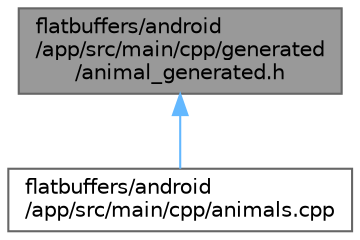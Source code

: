digraph "flatbuffers/android/app/src/main/cpp/generated/animal_generated.h"
{
 // LATEX_PDF_SIZE
  bgcolor="transparent";
  edge [fontname=Helvetica,fontsize=10,labelfontname=Helvetica,labelfontsize=10];
  node [fontname=Helvetica,fontsize=10,shape=box,height=0.2,width=0.4];
  Node1 [id="Node000001",label="flatbuffers/android\l/app/src/main/cpp/generated\l/animal_generated.h",height=0.2,width=0.4,color="gray40", fillcolor="grey60", style="filled", fontcolor="black",tooltip=" "];
  Node1 -> Node2 [id="edge2_Node000001_Node000002",dir="back",color="steelblue1",style="solid",tooltip=" "];
  Node2 [id="Node000002",label="flatbuffers/android\l/app/src/main/cpp/animals.cpp",height=0.2,width=0.4,color="grey40", fillcolor="white", style="filled",URL="$animals_8cpp.html",tooltip=" "];
}
